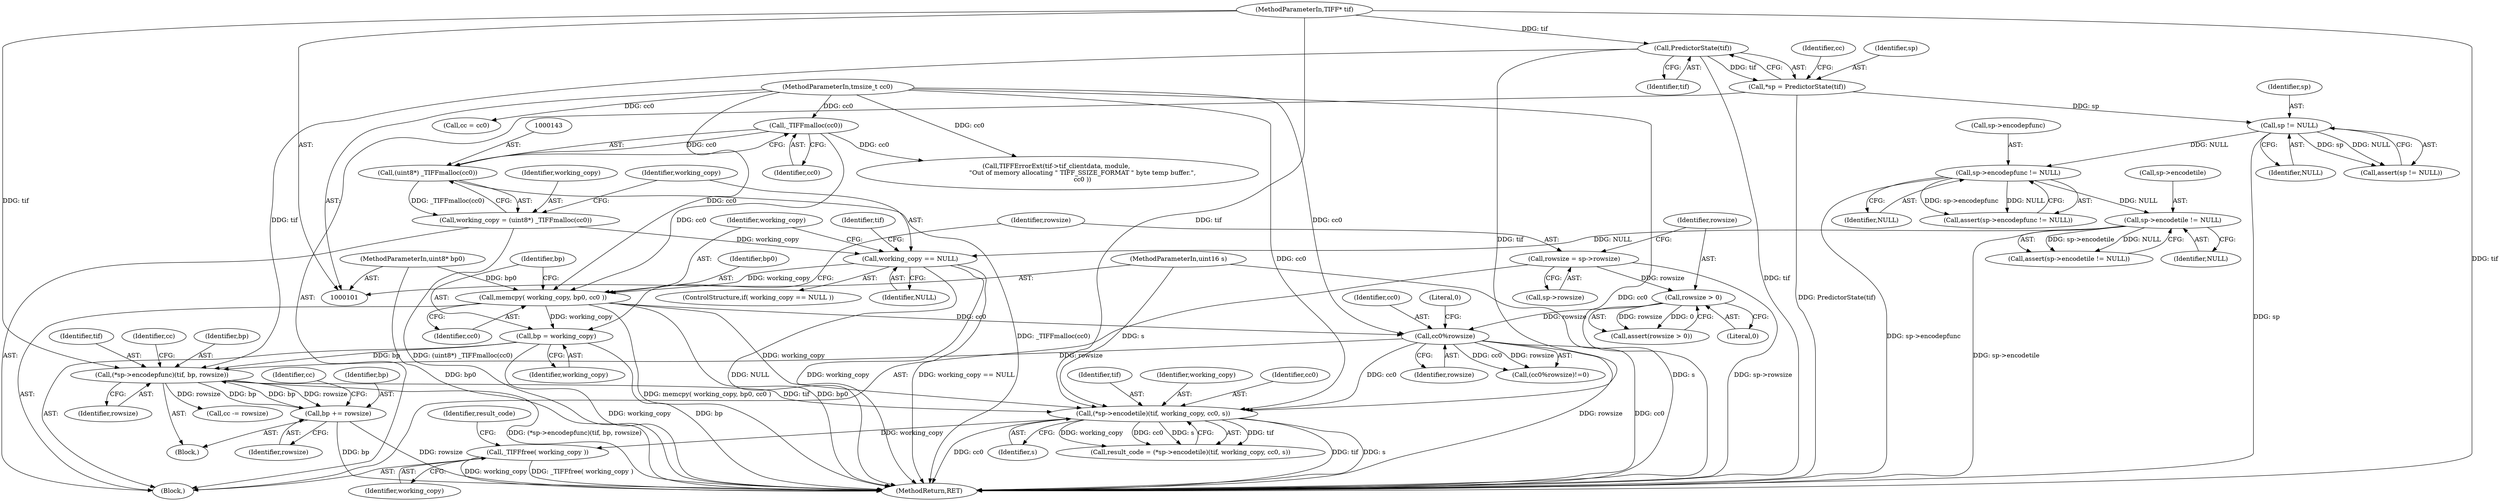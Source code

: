 digraph "0_libtiff_3ca657a8793dd011bf869695d72ad31c779c3cc1_2@API" {
"1000214" [label="(Call,_TIFFfree( working_copy ))"];
"1000209" [label="(Call,(*sp->encodetile)(tif, working_copy, cc0, s))"];
"1000114" [label="(Call,PredictorState(tif))"];
"1000102" [label="(MethodParameterIn,TIFF* tif)"];
"1000197" [label="(Call,(*sp->encodepfunc)(tif, bp, rowsize))"];
"1000204" [label="(Call,bp += rowsize)"];
"1000164" [label="(Call,bp = working_copy)"];
"1000160" [label="(Call,memcpy( working_copy, bp0, cc0 ))"];
"1000147" [label="(Call,working_copy == NULL)"];
"1000140" [label="(Call,working_copy = (uint8*) _TIFFmalloc(cc0))"];
"1000142" [label="(Call,(uint8*) _TIFFmalloc(cc0))"];
"1000144" [label="(Call,_TIFFmalloc(cc0))"];
"1000104" [label="(MethodParameterIn,tmsize_t cc0)"];
"1000135" [label="(Call,sp->encodetile != NULL)"];
"1000129" [label="(Call,sp->encodepfunc != NULL)"];
"1000125" [label="(Call,sp != NULL)"];
"1000112" [label="(Call,*sp = PredictorState(tif))"];
"1000103" [label="(MethodParameterIn,uint8* bp0)"];
"1000178" [label="(Call,cc0%rowsize)"];
"1000173" [label="(Call,rowsize > 0)"];
"1000167" [label="(Call,rowsize = sp->rowsize)"];
"1000105" [label="(MethodParameterIn,uint16 s)"];
"1000180" [label="(Identifier,rowsize)"];
"1000114" [label="(Call,PredictorState(tif))"];
"1000201" [label="(Call,cc -= rowsize)"];
"1000134" [label="(Call,assert(sp->encodetile != NULL))"];
"1000160" [label="(Call,memcpy( working_copy, bp0, cc0 ))"];
"1000166" [label="(Identifier,working_copy)"];
"1000148" [label="(Identifier,working_copy)"];
"1000136" [label="(Call,sp->encodetile)"];
"1000169" [label="(Call,sp->rowsize)"];
"1000179" [label="(Identifier,cc0)"];
"1000146" [label="(ControlStructure,if( working_copy == NULL ))"];
"1000217" [label="(Identifier,result_code)"];
"1000213" [label="(Identifier,s)"];
"1000214" [label="(Call,_TIFFfree( working_copy ))"];
"1000151" [label="(Call,TIFFErrorExt(tif->tif_clientdata, module, \n                         \"Out of memory allocating \" TIFF_SSIZE_FORMAT \" byte temp buffer.\",\n                         cc0 ))"];
"1000172" [label="(Call,assert(rowsize > 0))"];
"1000167" [label="(Call,rowsize = sp->rowsize)"];
"1000113" [label="(Identifier,sp)"];
"1000125" [label="(Call,sp != NULL)"];
"1000104" [label="(MethodParameterIn,tmsize_t cc0)"];
"1000133" [label="(Identifier,NULL)"];
"1000145" [label="(Identifier,cc0)"];
"1000165" [label="(Identifier,bp)"];
"1000206" [label="(Identifier,rowsize)"];
"1000174" [label="(Identifier,rowsize)"];
"1000178" [label="(Call,cc0%rowsize)"];
"1000204" [label="(Call,bp += rowsize)"];
"1000161" [label="(Identifier,working_copy)"];
"1000215" [label="(Identifier,working_copy)"];
"1000199" [label="(Identifier,bp)"];
"1000196" [label="(Block,)"];
"1000144" [label="(Call,_TIFFmalloc(cc0))"];
"1000115" [label="(Identifier,tif)"];
"1000127" [label="(Identifier,NULL)"];
"1000212" [label="(Identifier,cc0)"];
"1000177" [label="(Call,(cc0%rowsize)!=0)"];
"1000181" [label="(Literal,0)"];
"1000142" [label="(Call,(uint8*) _TIFFmalloc(cc0))"];
"1000209" [label="(Call,(*sp->encodetile)(tif, working_copy, cc0, s))"];
"1000124" [label="(Call,assert(sp != NULL))"];
"1000200" [label="(Identifier,rowsize)"];
"1000198" [label="(Identifier,tif)"];
"1000164" [label="(Call,bp = working_copy)"];
"1000163" [label="(Identifier,cc0)"];
"1000112" [label="(Call,*sp = PredictorState(tif))"];
"1000103" [label="(MethodParameterIn,uint8* bp0)"];
"1000207" [label="(Call,result_code = (*sp->encodetile)(tif, working_copy, cc0, s))"];
"1000147" [label="(Call,working_copy == NULL)"];
"1000175" [label="(Literal,0)"];
"1000194" [label="(Identifier,cc)"];
"1000128" [label="(Call,assert(sp->encodepfunc != NULL))"];
"1000118" [label="(Call,cc = cc0)"];
"1000173" [label="(Call,rowsize > 0)"];
"1000205" [label="(Identifier,bp)"];
"1000140" [label="(Call,working_copy = (uint8*) _TIFFmalloc(cc0))"];
"1000141" [label="(Identifier,working_copy)"];
"1000197" [label="(Call,(*sp->encodepfunc)(tif, bp, rowsize))"];
"1000135" [label="(Call,sp->encodetile != NULL)"];
"1000202" [label="(Identifier,cc)"];
"1000153" [label="(Identifier,tif)"];
"1000139" [label="(Identifier,NULL)"];
"1000168" [label="(Identifier,rowsize)"];
"1000218" [label="(MethodReturn,RET)"];
"1000129" [label="(Call,sp->encodepfunc != NULL)"];
"1000119" [label="(Identifier,cc)"];
"1000162" [label="(Identifier,bp0)"];
"1000149" [label="(Identifier,NULL)"];
"1000210" [label="(Identifier,tif)"];
"1000126" [label="(Identifier,sp)"];
"1000105" [label="(MethodParameterIn,uint16 s)"];
"1000130" [label="(Call,sp->encodepfunc)"];
"1000211" [label="(Identifier,working_copy)"];
"1000106" [label="(Block,)"];
"1000102" [label="(MethodParameterIn,TIFF* tif)"];
"1000214" -> "1000106"  [label="AST: "];
"1000214" -> "1000215"  [label="CFG: "];
"1000215" -> "1000214"  [label="AST: "];
"1000217" -> "1000214"  [label="CFG: "];
"1000214" -> "1000218"  [label="DDG: _TIFFfree( working_copy )"];
"1000214" -> "1000218"  [label="DDG: working_copy"];
"1000209" -> "1000214"  [label="DDG: working_copy"];
"1000209" -> "1000207"  [label="AST: "];
"1000209" -> "1000213"  [label="CFG: "];
"1000210" -> "1000209"  [label="AST: "];
"1000211" -> "1000209"  [label="AST: "];
"1000212" -> "1000209"  [label="AST: "];
"1000213" -> "1000209"  [label="AST: "];
"1000207" -> "1000209"  [label="CFG: "];
"1000209" -> "1000218"  [label="DDG: cc0"];
"1000209" -> "1000218"  [label="DDG: tif"];
"1000209" -> "1000218"  [label="DDG: s"];
"1000209" -> "1000207"  [label="DDG: tif"];
"1000209" -> "1000207"  [label="DDG: working_copy"];
"1000209" -> "1000207"  [label="DDG: cc0"];
"1000209" -> "1000207"  [label="DDG: s"];
"1000114" -> "1000209"  [label="DDG: tif"];
"1000197" -> "1000209"  [label="DDG: tif"];
"1000102" -> "1000209"  [label="DDG: tif"];
"1000160" -> "1000209"  [label="DDG: working_copy"];
"1000178" -> "1000209"  [label="DDG: cc0"];
"1000104" -> "1000209"  [label="DDG: cc0"];
"1000105" -> "1000209"  [label="DDG: s"];
"1000114" -> "1000112"  [label="AST: "];
"1000114" -> "1000115"  [label="CFG: "];
"1000115" -> "1000114"  [label="AST: "];
"1000112" -> "1000114"  [label="CFG: "];
"1000114" -> "1000218"  [label="DDG: tif"];
"1000114" -> "1000112"  [label="DDG: tif"];
"1000102" -> "1000114"  [label="DDG: tif"];
"1000114" -> "1000197"  [label="DDG: tif"];
"1000102" -> "1000101"  [label="AST: "];
"1000102" -> "1000218"  [label="DDG: tif"];
"1000102" -> "1000197"  [label="DDG: tif"];
"1000197" -> "1000196"  [label="AST: "];
"1000197" -> "1000200"  [label="CFG: "];
"1000198" -> "1000197"  [label="AST: "];
"1000199" -> "1000197"  [label="AST: "];
"1000200" -> "1000197"  [label="AST: "];
"1000202" -> "1000197"  [label="CFG: "];
"1000197" -> "1000218"  [label="DDG: (*sp->encodepfunc)(tif, bp, rowsize)"];
"1000204" -> "1000197"  [label="DDG: bp"];
"1000164" -> "1000197"  [label="DDG: bp"];
"1000178" -> "1000197"  [label="DDG: rowsize"];
"1000197" -> "1000201"  [label="DDG: rowsize"];
"1000197" -> "1000204"  [label="DDG: rowsize"];
"1000197" -> "1000204"  [label="DDG: bp"];
"1000204" -> "1000196"  [label="AST: "];
"1000204" -> "1000206"  [label="CFG: "];
"1000205" -> "1000204"  [label="AST: "];
"1000206" -> "1000204"  [label="AST: "];
"1000194" -> "1000204"  [label="CFG: "];
"1000204" -> "1000218"  [label="DDG: rowsize"];
"1000204" -> "1000218"  [label="DDG: bp"];
"1000164" -> "1000106"  [label="AST: "];
"1000164" -> "1000166"  [label="CFG: "];
"1000165" -> "1000164"  [label="AST: "];
"1000166" -> "1000164"  [label="AST: "];
"1000168" -> "1000164"  [label="CFG: "];
"1000164" -> "1000218"  [label="DDG: working_copy"];
"1000164" -> "1000218"  [label="DDG: bp"];
"1000160" -> "1000164"  [label="DDG: working_copy"];
"1000160" -> "1000106"  [label="AST: "];
"1000160" -> "1000163"  [label="CFG: "];
"1000161" -> "1000160"  [label="AST: "];
"1000162" -> "1000160"  [label="AST: "];
"1000163" -> "1000160"  [label="AST: "];
"1000165" -> "1000160"  [label="CFG: "];
"1000160" -> "1000218"  [label="DDG: bp0"];
"1000160" -> "1000218"  [label="DDG: memcpy( working_copy, bp0, cc0 )"];
"1000147" -> "1000160"  [label="DDG: working_copy"];
"1000103" -> "1000160"  [label="DDG: bp0"];
"1000144" -> "1000160"  [label="DDG: cc0"];
"1000104" -> "1000160"  [label="DDG: cc0"];
"1000160" -> "1000178"  [label="DDG: cc0"];
"1000147" -> "1000146"  [label="AST: "];
"1000147" -> "1000149"  [label="CFG: "];
"1000148" -> "1000147"  [label="AST: "];
"1000149" -> "1000147"  [label="AST: "];
"1000153" -> "1000147"  [label="CFG: "];
"1000161" -> "1000147"  [label="CFG: "];
"1000147" -> "1000218"  [label="DDG: NULL"];
"1000147" -> "1000218"  [label="DDG: working_copy"];
"1000147" -> "1000218"  [label="DDG: working_copy == NULL"];
"1000140" -> "1000147"  [label="DDG: working_copy"];
"1000135" -> "1000147"  [label="DDG: NULL"];
"1000140" -> "1000106"  [label="AST: "];
"1000140" -> "1000142"  [label="CFG: "];
"1000141" -> "1000140"  [label="AST: "];
"1000142" -> "1000140"  [label="AST: "];
"1000148" -> "1000140"  [label="CFG: "];
"1000140" -> "1000218"  [label="DDG: (uint8*) _TIFFmalloc(cc0)"];
"1000142" -> "1000140"  [label="DDG: _TIFFmalloc(cc0)"];
"1000142" -> "1000144"  [label="CFG: "];
"1000143" -> "1000142"  [label="AST: "];
"1000144" -> "1000142"  [label="AST: "];
"1000142" -> "1000218"  [label="DDG: _TIFFmalloc(cc0)"];
"1000144" -> "1000142"  [label="DDG: cc0"];
"1000144" -> "1000145"  [label="CFG: "];
"1000145" -> "1000144"  [label="AST: "];
"1000104" -> "1000144"  [label="DDG: cc0"];
"1000144" -> "1000151"  [label="DDG: cc0"];
"1000104" -> "1000101"  [label="AST: "];
"1000104" -> "1000218"  [label="DDG: cc0"];
"1000104" -> "1000118"  [label="DDG: cc0"];
"1000104" -> "1000151"  [label="DDG: cc0"];
"1000104" -> "1000178"  [label="DDG: cc0"];
"1000135" -> "1000134"  [label="AST: "];
"1000135" -> "1000139"  [label="CFG: "];
"1000136" -> "1000135"  [label="AST: "];
"1000139" -> "1000135"  [label="AST: "];
"1000134" -> "1000135"  [label="CFG: "];
"1000135" -> "1000218"  [label="DDG: sp->encodetile"];
"1000135" -> "1000134"  [label="DDG: sp->encodetile"];
"1000135" -> "1000134"  [label="DDG: NULL"];
"1000129" -> "1000135"  [label="DDG: NULL"];
"1000129" -> "1000128"  [label="AST: "];
"1000129" -> "1000133"  [label="CFG: "];
"1000130" -> "1000129"  [label="AST: "];
"1000133" -> "1000129"  [label="AST: "];
"1000128" -> "1000129"  [label="CFG: "];
"1000129" -> "1000218"  [label="DDG: sp->encodepfunc"];
"1000129" -> "1000128"  [label="DDG: sp->encodepfunc"];
"1000129" -> "1000128"  [label="DDG: NULL"];
"1000125" -> "1000129"  [label="DDG: NULL"];
"1000125" -> "1000124"  [label="AST: "];
"1000125" -> "1000127"  [label="CFG: "];
"1000126" -> "1000125"  [label="AST: "];
"1000127" -> "1000125"  [label="AST: "];
"1000124" -> "1000125"  [label="CFG: "];
"1000125" -> "1000218"  [label="DDG: sp"];
"1000125" -> "1000124"  [label="DDG: sp"];
"1000125" -> "1000124"  [label="DDG: NULL"];
"1000112" -> "1000125"  [label="DDG: sp"];
"1000112" -> "1000106"  [label="AST: "];
"1000113" -> "1000112"  [label="AST: "];
"1000119" -> "1000112"  [label="CFG: "];
"1000112" -> "1000218"  [label="DDG: PredictorState(tif)"];
"1000103" -> "1000101"  [label="AST: "];
"1000103" -> "1000218"  [label="DDG: bp0"];
"1000178" -> "1000177"  [label="AST: "];
"1000178" -> "1000180"  [label="CFG: "];
"1000179" -> "1000178"  [label="AST: "];
"1000180" -> "1000178"  [label="AST: "];
"1000181" -> "1000178"  [label="CFG: "];
"1000178" -> "1000218"  [label="DDG: cc0"];
"1000178" -> "1000218"  [label="DDG: rowsize"];
"1000178" -> "1000177"  [label="DDG: cc0"];
"1000178" -> "1000177"  [label="DDG: rowsize"];
"1000173" -> "1000178"  [label="DDG: rowsize"];
"1000173" -> "1000172"  [label="AST: "];
"1000173" -> "1000175"  [label="CFG: "];
"1000174" -> "1000173"  [label="AST: "];
"1000175" -> "1000173"  [label="AST: "];
"1000172" -> "1000173"  [label="CFG: "];
"1000173" -> "1000172"  [label="DDG: rowsize"];
"1000173" -> "1000172"  [label="DDG: 0"];
"1000167" -> "1000173"  [label="DDG: rowsize"];
"1000167" -> "1000106"  [label="AST: "];
"1000167" -> "1000169"  [label="CFG: "];
"1000168" -> "1000167"  [label="AST: "];
"1000169" -> "1000167"  [label="AST: "];
"1000174" -> "1000167"  [label="CFG: "];
"1000167" -> "1000218"  [label="DDG: sp->rowsize"];
"1000105" -> "1000101"  [label="AST: "];
"1000105" -> "1000218"  [label="DDG: s"];
}
